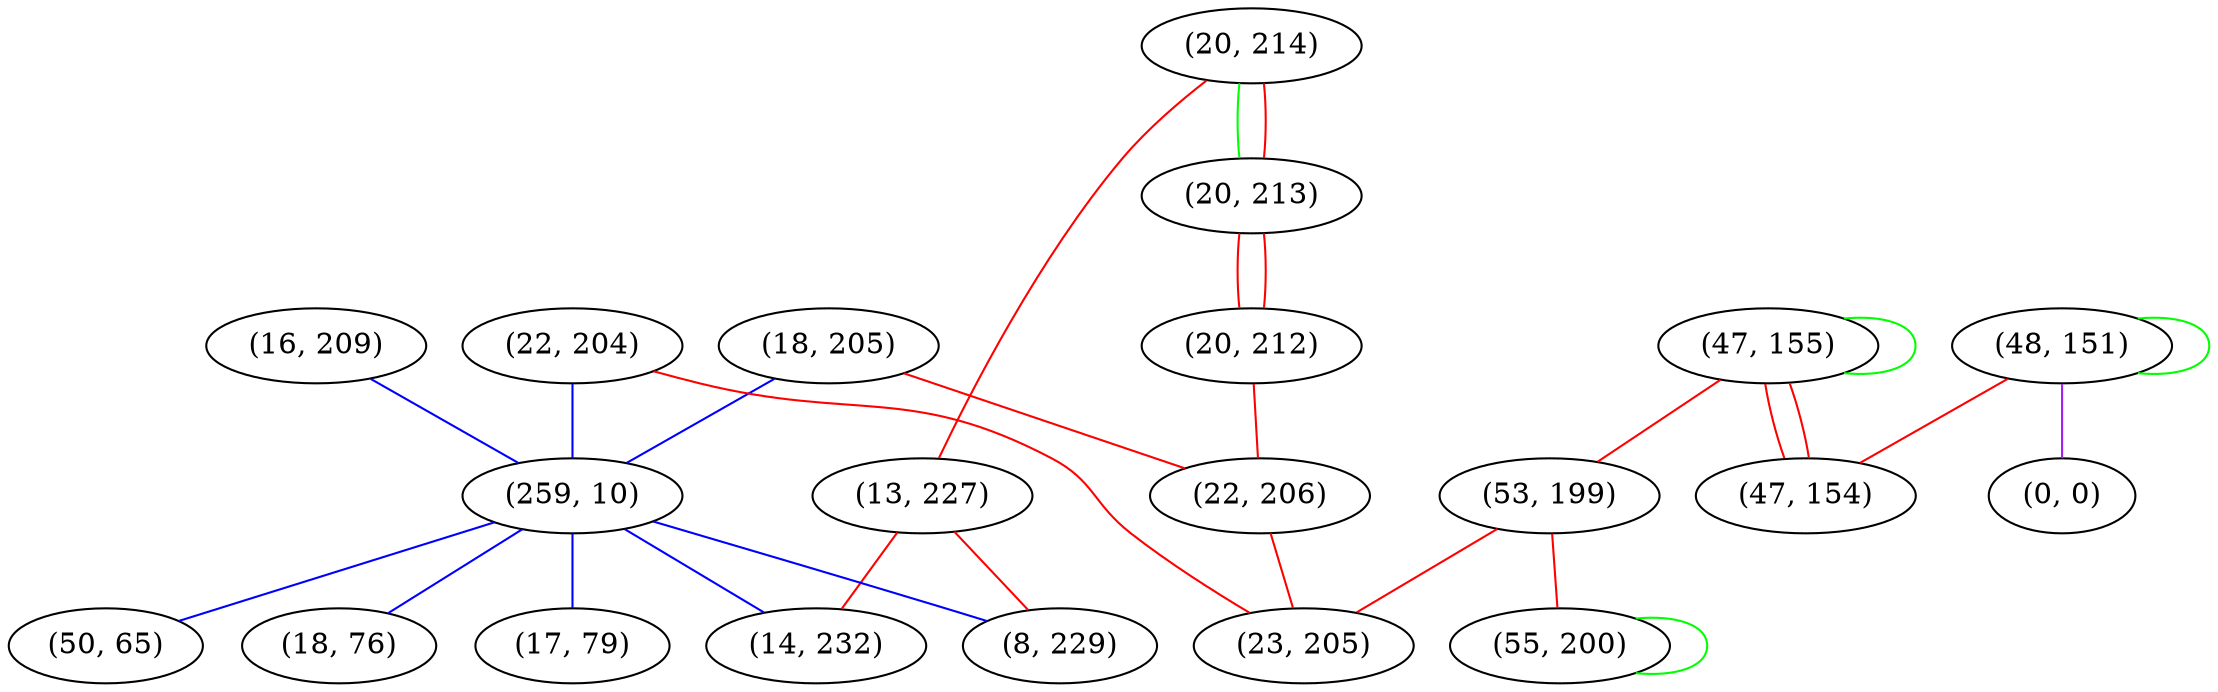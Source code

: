 graph "" {
"(16, 209)";
"(47, 155)";
"(18, 205)";
"(53, 199)";
"(20, 214)";
"(13, 227)";
"(20, 213)";
"(22, 204)";
"(259, 10)";
"(20, 212)";
"(55, 200)";
"(48, 151)";
"(22, 206)";
"(50, 65)";
"(0, 0)";
"(18, 76)";
"(23, 205)";
"(8, 229)";
"(14, 232)";
"(47, 154)";
"(17, 79)";
"(16, 209)" -- "(259, 10)"  [color=blue, key=0, weight=3];
"(47, 155)" -- "(47, 155)"  [color=green, key=0, weight=2];
"(47, 155)" -- "(53, 199)"  [color=red, key=0, weight=1];
"(47, 155)" -- "(47, 154)"  [color=red, key=0, weight=1];
"(47, 155)" -- "(47, 154)"  [color=red, key=1, weight=1];
"(18, 205)" -- "(259, 10)"  [color=blue, key=0, weight=3];
"(18, 205)" -- "(22, 206)"  [color=red, key=0, weight=1];
"(53, 199)" -- "(23, 205)"  [color=red, key=0, weight=1];
"(53, 199)" -- "(55, 200)"  [color=red, key=0, weight=1];
"(20, 214)" -- "(20, 213)"  [color=green, key=0, weight=2];
"(20, 214)" -- "(20, 213)"  [color=red, key=1, weight=1];
"(20, 214)" -- "(13, 227)"  [color=red, key=0, weight=1];
"(13, 227)" -- "(8, 229)"  [color=red, key=0, weight=1];
"(13, 227)" -- "(14, 232)"  [color=red, key=0, weight=1];
"(20, 213)" -- "(20, 212)"  [color=red, key=0, weight=1];
"(20, 213)" -- "(20, 212)"  [color=red, key=1, weight=1];
"(22, 204)" -- "(259, 10)"  [color=blue, key=0, weight=3];
"(22, 204)" -- "(23, 205)"  [color=red, key=0, weight=1];
"(259, 10)" -- "(18, 76)"  [color=blue, key=0, weight=3];
"(259, 10)" -- "(8, 229)"  [color=blue, key=0, weight=3];
"(259, 10)" -- "(14, 232)"  [color=blue, key=0, weight=3];
"(259, 10)" -- "(50, 65)"  [color=blue, key=0, weight=3];
"(259, 10)" -- "(17, 79)"  [color=blue, key=0, weight=3];
"(20, 212)" -- "(22, 206)"  [color=red, key=0, weight=1];
"(55, 200)" -- "(55, 200)"  [color=green, key=0, weight=2];
"(48, 151)" -- "(0, 0)"  [color=purple, key=0, weight=4];
"(48, 151)" -- "(48, 151)"  [color=green, key=0, weight=2];
"(48, 151)" -- "(47, 154)"  [color=red, key=0, weight=1];
"(22, 206)" -- "(23, 205)"  [color=red, key=0, weight=1];
}
